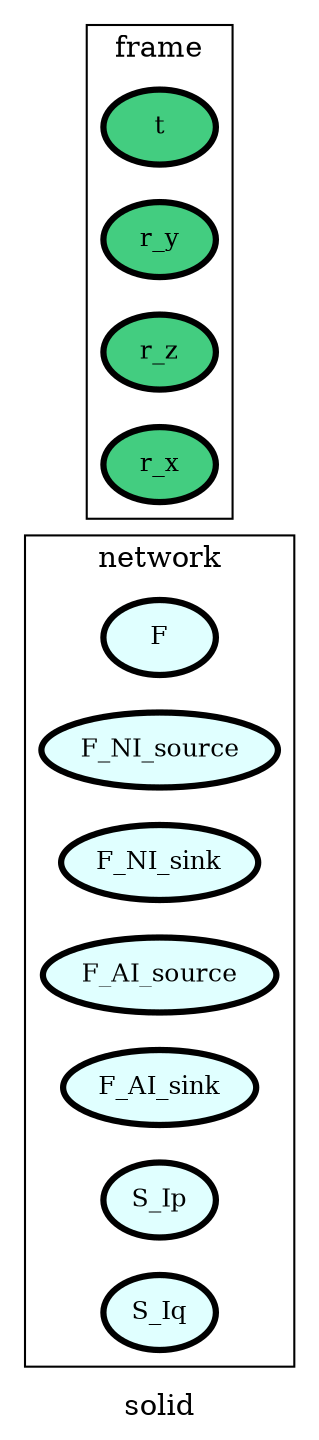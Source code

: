 digraph solid {
label=solid;
rankdir=LR;
subgraph cluster_solid___transport {
label=transport;
rankdir=LR;
}

subgraph cluster_solid___geometry {
label=geometry;
rankdir=LR;
}

subgraph cluster_solid___properties {
label=properties;
rankdir=LR;
}

subgraph cluster_solid___network {
label=network;
rankdir=LR;
V_2 [fillcolor=lightcyan1, fontsize=12, label=F, penwidth=3, style=filled];
V_3 [fillcolor=lightcyan1, fontsize=12, label=F_NI_source, penwidth=3, style=filled];
V_4 [fillcolor=lightcyan1, fontsize=12, label=F_NI_sink, penwidth=3, style=filled];
V_5 [fillcolor=lightcyan1, fontsize=12, label=F_AI_source, penwidth=3, style=filled];
V_6 [fillcolor=lightcyan1, fontsize=12, label=F_AI_sink, penwidth=3, style=filled];
V_7 [fillcolor=lightcyan1, fontsize=12, label=S_Ip, penwidth=3, style=filled];
V_8 [fillcolor=lightcyan1, fontsize=12, label=S_Iq, penwidth=3, style=filled];
}

subgraph cluster_solid___differenceOperator {
label=differenceOperator;
rankdir=LR;
}

subgraph cluster_solid___frame {
label=frame;
rankdir=LR;
V_1 [fillcolor=seagreen3, fontsize=12, label=t, penwidth=3, style=filled];
V_10 [fillcolor=seagreen3, fontsize=12, label=r_y, penwidth=3, style=filled];
V_11 [fillcolor=seagreen3, fontsize=12, label=r_z, penwidth=3, style=filled];
V_9 [fillcolor=seagreen3, fontsize=12, label=r_x, penwidth=3, style=filled];
}

subgraph cluster_solid___state {
label=state;
rankdir=LR;
}

subgraph cluster_solid___constant {
label=constant;
rankdir=LR;
}

subgraph cluster_solid___effort {
label=effort;
rankdir=LR;
}

subgraph cluster_solid___secondaryState {
label=secondaryState;
rankdir=LR;
}

subgraph cluster_solid___conversion {
label=conversion;
rankdir=LR;
}

subgraph cluster_solid___diffState {
label=diffState;
rankdir=LR;
}

subgraph cluster_solid___internalTransport {
label=internalTransport;
rankdir=LR;
}

}
